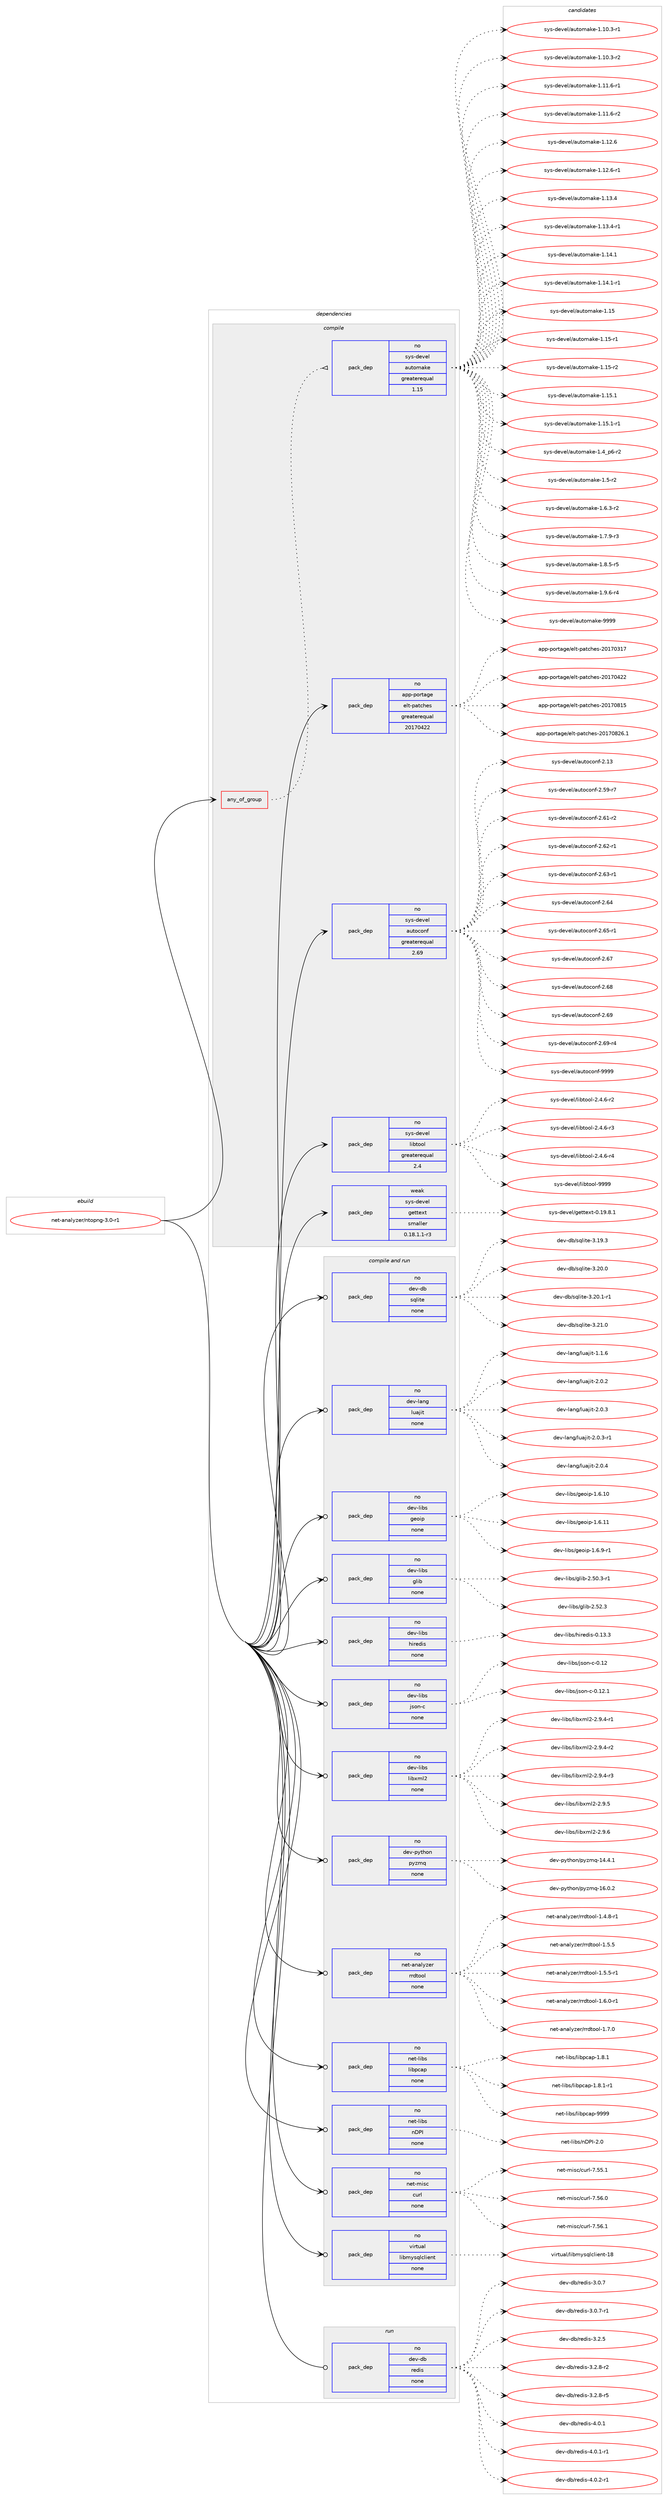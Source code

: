 digraph prolog {

# *************
# Graph options
# *************

newrank=true;
concentrate=true;
compound=true;
graph [rankdir=LR,fontname=Helvetica,fontsize=10,ranksep=1.5];#, ranksep=2.5, nodesep=0.2];
edge  [arrowhead=vee];
node  [fontname=Helvetica,fontsize=10];

# **********
# The ebuild
# **********

subgraph cluster_leftcol {
color=gray;
rank=same;
label=<<i>ebuild</i>>;
id [label="net-analyzer/ntopng-3.0-r1", color=red, width=4, href="../net-analyzer/ntopng-3.0-r1.svg"];
}

# ****************
# The dependencies
# ****************

subgraph cluster_midcol {
color=gray;
label=<<i>dependencies</i>>;
subgraph cluster_compile {
fillcolor="#eeeeee";
style=filled;
label=<<i>compile</i>>;
subgraph any6405 {
dependency402592 [label=<<TABLE BORDER="0" CELLBORDER="1" CELLSPACING="0" CELLPADDING="4"><TR><TD CELLPADDING="10">any_of_group</TD></TR></TABLE>>, shape=none, color=red];subgraph pack296720 {
dependency402593 [label=<<TABLE BORDER="0" CELLBORDER="1" CELLSPACING="0" CELLPADDING="4" WIDTH="220"><TR><TD ROWSPAN="6" CELLPADDING="30">pack_dep</TD></TR><TR><TD WIDTH="110">no</TD></TR><TR><TD>sys-devel</TD></TR><TR><TD>automake</TD></TR><TR><TD>greaterequal</TD></TR><TR><TD>1.15</TD></TR></TABLE>>, shape=none, color=blue];
}
dependency402592:e -> dependency402593:w [weight=20,style="dotted",arrowhead="oinv"];
}
id:e -> dependency402592:w [weight=20,style="solid",arrowhead="vee"];
subgraph pack296721 {
dependency402594 [label=<<TABLE BORDER="0" CELLBORDER="1" CELLSPACING="0" CELLPADDING="4" WIDTH="220"><TR><TD ROWSPAN="6" CELLPADDING="30">pack_dep</TD></TR><TR><TD WIDTH="110">no</TD></TR><TR><TD>app-portage</TD></TR><TR><TD>elt-patches</TD></TR><TR><TD>greaterequal</TD></TR><TR><TD>20170422</TD></TR></TABLE>>, shape=none, color=blue];
}
id:e -> dependency402594:w [weight=20,style="solid",arrowhead="vee"];
subgraph pack296722 {
dependency402595 [label=<<TABLE BORDER="0" CELLBORDER="1" CELLSPACING="0" CELLPADDING="4" WIDTH="220"><TR><TD ROWSPAN="6" CELLPADDING="30">pack_dep</TD></TR><TR><TD WIDTH="110">no</TD></TR><TR><TD>sys-devel</TD></TR><TR><TD>autoconf</TD></TR><TR><TD>greaterequal</TD></TR><TR><TD>2.69</TD></TR></TABLE>>, shape=none, color=blue];
}
id:e -> dependency402595:w [weight=20,style="solid",arrowhead="vee"];
subgraph pack296723 {
dependency402596 [label=<<TABLE BORDER="0" CELLBORDER="1" CELLSPACING="0" CELLPADDING="4" WIDTH="220"><TR><TD ROWSPAN="6" CELLPADDING="30">pack_dep</TD></TR><TR><TD WIDTH="110">no</TD></TR><TR><TD>sys-devel</TD></TR><TR><TD>libtool</TD></TR><TR><TD>greaterequal</TD></TR><TR><TD>2.4</TD></TR></TABLE>>, shape=none, color=blue];
}
id:e -> dependency402596:w [weight=20,style="solid",arrowhead="vee"];
subgraph pack296724 {
dependency402597 [label=<<TABLE BORDER="0" CELLBORDER="1" CELLSPACING="0" CELLPADDING="4" WIDTH="220"><TR><TD ROWSPAN="6" CELLPADDING="30">pack_dep</TD></TR><TR><TD WIDTH="110">weak</TD></TR><TR><TD>sys-devel</TD></TR><TR><TD>gettext</TD></TR><TR><TD>smaller</TD></TR><TR><TD>0.18.1.1-r3</TD></TR></TABLE>>, shape=none, color=blue];
}
id:e -> dependency402597:w [weight=20,style="solid",arrowhead="vee"];
}
subgraph cluster_compileandrun {
fillcolor="#eeeeee";
style=filled;
label=<<i>compile and run</i>>;
subgraph pack296725 {
dependency402598 [label=<<TABLE BORDER="0" CELLBORDER="1" CELLSPACING="0" CELLPADDING="4" WIDTH="220"><TR><TD ROWSPAN="6" CELLPADDING="30">pack_dep</TD></TR><TR><TD WIDTH="110">no</TD></TR><TR><TD>dev-db</TD></TR><TR><TD>sqlite</TD></TR><TR><TD>none</TD></TR><TR><TD></TD></TR></TABLE>>, shape=none, color=blue];
}
id:e -> dependency402598:w [weight=20,style="solid",arrowhead="odotvee"];
subgraph pack296726 {
dependency402599 [label=<<TABLE BORDER="0" CELLBORDER="1" CELLSPACING="0" CELLPADDING="4" WIDTH="220"><TR><TD ROWSPAN="6" CELLPADDING="30">pack_dep</TD></TR><TR><TD WIDTH="110">no</TD></TR><TR><TD>dev-lang</TD></TR><TR><TD>luajit</TD></TR><TR><TD>none</TD></TR><TR><TD></TD></TR></TABLE>>, shape=none, color=blue];
}
id:e -> dependency402599:w [weight=20,style="solid",arrowhead="odotvee"];
subgraph pack296727 {
dependency402600 [label=<<TABLE BORDER="0" CELLBORDER="1" CELLSPACING="0" CELLPADDING="4" WIDTH="220"><TR><TD ROWSPAN="6" CELLPADDING="30">pack_dep</TD></TR><TR><TD WIDTH="110">no</TD></TR><TR><TD>dev-libs</TD></TR><TR><TD>geoip</TD></TR><TR><TD>none</TD></TR><TR><TD></TD></TR></TABLE>>, shape=none, color=blue];
}
id:e -> dependency402600:w [weight=20,style="solid",arrowhead="odotvee"];
subgraph pack296728 {
dependency402601 [label=<<TABLE BORDER="0" CELLBORDER="1" CELLSPACING="0" CELLPADDING="4" WIDTH="220"><TR><TD ROWSPAN="6" CELLPADDING="30">pack_dep</TD></TR><TR><TD WIDTH="110">no</TD></TR><TR><TD>dev-libs</TD></TR><TR><TD>glib</TD></TR><TR><TD>none</TD></TR><TR><TD></TD></TR></TABLE>>, shape=none, color=blue];
}
id:e -> dependency402601:w [weight=20,style="solid",arrowhead="odotvee"];
subgraph pack296729 {
dependency402602 [label=<<TABLE BORDER="0" CELLBORDER="1" CELLSPACING="0" CELLPADDING="4" WIDTH="220"><TR><TD ROWSPAN="6" CELLPADDING="30">pack_dep</TD></TR><TR><TD WIDTH="110">no</TD></TR><TR><TD>dev-libs</TD></TR><TR><TD>hiredis</TD></TR><TR><TD>none</TD></TR><TR><TD></TD></TR></TABLE>>, shape=none, color=blue];
}
id:e -> dependency402602:w [weight=20,style="solid",arrowhead="odotvee"];
subgraph pack296730 {
dependency402603 [label=<<TABLE BORDER="0" CELLBORDER="1" CELLSPACING="0" CELLPADDING="4" WIDTH="220"><TR><TD ROWSPAN="6" CELLPADDING="30">pack_dep</TD></TR><TR><TD WIDTH="110">no</TD></TR><TR><TD>dev-libs</TD></TR><TR><TD>json-c</TD></TR><TR><TD>none</TD></TR><TR><TD></TD></TR></TABLE>>, shape=none, color=blue];
}
id:e -> dependency402603:w [weight=20,style="solid",arrowhead="odotvee"];
subgraph pack296731 {
dependency402604 [label=<<TABLE BORDER="0" CELLBORDER="1" CELLSPACING="0" CELLPADDING="4" WIDTH="220"><TR><TD ROWSPAN="6" CELLPADDING="30">pack_dep</TD></TR><TR><TD WIDTH="110">no</TD></TR><TR><TD>dev-libs</TD></TR><TR><TD>libxml2</TD></TR><TR><TD>none</TD></TR><TR><TD></TD></TR></TABLE>>, shape=none, color=blue];
}
id:e -> dependency402604:w [weight=20,style="solid",arrowhead="odotvee"];
subgraph pack296732 {
dependency402605 [label=<<TABLE BORDER="0" CELLBORDER="1" CELLSPACING="0" CELLPADDING="4" WIDTH="220"><TR><TD ROWSPAN="6" CELLPADDING="30">pack_dep</TD></TR><TR><TD WIDTH="110">no</TD></TR><TR><TD>dev-python</TD></TR><TR><TD>pyzmq</TD></TR><TR><TD>none</TD></TR><TR><TD></TD></TR></TABLE>>, shape=none, color=blue];
}
id:e -> dependency402605:w [weight=20,style="solid",arrowhead="odotvee"];
subgraph pack296733 {
dependency402606 [label=<<TABLE BORDER="0" CELLBORDER="1" CELLSPACING="0" CELLPADDING="4" WIDTH="220"><TR><TD ROWSPAN="6" CELLPADDING="30">pack_dep</TD></TR><TR><TD WIDTH="110">no</TD></TR><TR><TD>net-analyzer</TD></TR><TR><TD>rrdtool</TD></TR><TR><TD>none</TD></TR><TR><TD></TD></TR></TABLE>>, shape=none, color=blue];
}
id:e -> dependency402606:w [weight=20,style="solid",arrowhead="odotvee"];
subgraph pack296734 {
dependency402607 [label=<<TABLE BORDER="0" CELLBORDER="1" CELLSPACING="0" CELLPADDING="4" WIDTH="220"><TR><TD ROWSPAN="6" CELLPADDING="30">pack_dep</TD></TR><TR><TD WIDTH="110">no</TD></TR><TR><TD>net-libs</TD></TR><TR><TD>libpcap</TD></TR><TR><TD>none</TD></TR><TR><TD></TD></TR></TABLE>>, shape=none, color=blue];
}
id:e -> dependency402607:w [weight=20,style="solid",arrowhead="odotvee"];
subgraph pack296735 {
dependency402608 [label=<<TABLE BORDER="0" CELLBORDER="1" CELLSPACING="0" CELLPADDING="4" WIDTH="220"><TR><TD ROWSPAN="6" CELLPADDING="30">pack_dep</TD></TR><TR><TD WIDTH="110">no</TD></TR><TR><TD>net-libs</TD></TR><TR><TD>nDPI</TD></TR><TR><TD>none</TD></TR><TR><TD></TD></TR></TABLE>>, shape=none, color=blue];
}
id:e -> dependency402608:w [weight=20,style="solid",arrowhead="odotvee"];
subgraph pack296736 {
dependency402609 [label=<<TABLE BORDER="0" CELLBORDER="1" CELLSPACING="0" CELLPADDING="4" WIDTH="220"><TR><TD ROWSPAN="6" CELLPADDING="30">pack_dep</TD></TR><TR><TD WIDTH="110">no</TD></TR><TR><TD>net-misc</TD></TR><TR><TD>curl</TD></TR><TR><TD>none</TD></TR><TR><TD></TD></TR></TABLE>>, shape=none, color=blue];
}
id:e -> dependency402609:w [weight=20,style="solid",arrowhead="odotvee"];
subgraph pack296737 {
dependency402610 [label=<<TABLE BORDER="0" CELLBORDER="1" CELLSPACING="0" CELLPADDING="4" WIDTH="220"><TR><TD ROWSPAN="6" CELLPADDING="30">pack_dep</TD></TR><TR><TD WIDTH="110">no</TD></TR><TR><TD>virtual</TD></TR><TR><TD>libmysqlclient</TD></TR><TR><TD>none</TD></TR><TR><TD></TD></TR></TABLE>>, shape=none, color=blue];
}
id:e -> dependency402610:w [weight=20,style="solid",arrowhead="odotvee"];
}
subgraph cluster_run {
fillcolor="#eeeeee";
style=filled;
label=<<i>run</i>>;
subgraph pack296738 {
dependency402611 [label=<<TABLE BORDER="0" CELLBORDER="1" CELLSPACING="0" CELLPADDING="4" WIDTH="220"><TR><TD ROWSPAN="6" CELLPADDING="30">pack_dep</TD></TR><TR><TD WIDTH="110">no</TD></TR><TR><TD>dev-db</TD></TR><TR><TD>redis</TD></TR><TR><TD>none</TD></TR><TR><TD></TD></TR></TABLE>>, shape=none, color=blue];
}
id:e -> dependency402611:w [weight=20,style="solid",arrowhead="odot"];
}
}

# **************
# The candidates
# **************

subgraph cluster_choices {
rank=same;
color=gray;
label=<<i>candidates</i>>;

subgraph choice296720 {
color=black;
nodesep=1;
choice11512111545100101118101108479711711611110997107101454946494846514511449 [label="sys-devel/automake-1.10.3-r1", color=red, width=4,href="../sys-devel/automake-1.10.3-r1.svg"];
choice11512111545100101118101108479711711611110997107101454946494846514511450 [label="sys-devel/automake-1.10.3-r2", color=red, width=4,href="../sys-devel/automake-1.10.3-r2.svg"];
choice11512111545100101118101108479711711611110997107101454946494946544511449 [label="sys-devel/automake-1.11.6-r1", color=red, width=4,href="../sys-devel/automake-1.11.6-r1.svg"];
choice11512111545100101118101108479711711611110997107101454946494946544511450 [label="sys-devel/automake-1.11.6-r2", color=red, width=4,href="../sys-devel/automake-1.11.6-r2.svg"];
choice1151211154510010111810110847971171161111099710710145494649504654 [label="sys-devel/automake-1.12.6", color=red, width=4,href="../sys-devel/automake-1.12.6.svg"];
choice11512111545100101118101108479711711611110997107101454946495046544511449 [label="sys-devel/automake-1.12.6-r1", color=red, width=4,href="../sys-devel/automake-1.12.6-r1.svg"];
choice1151211154510010111810110847971171161111099710710145494649514652 [label="sys-devel/automake-1.13.4", color=red, width=4,href="../sys-devel/automake-1.13.4.svg"];
choice11512111545100101118101108479711711611110997107101454946495146524511449 [label="sys-devel/automake-1.13.4-r1", color=red, width=4,href="../sys-devel/automake-1.13.4-r1.svg"];
choice1151211154510010111810110847971171161111099710710145494649524649 [label="sys-devel/automake-1.14.1", color=red, width=4,href="../sys-devel/automake-1.14.1.svg"];
choice11512111545100101118101108479711711611110997107101454946495246494511449 [label="sys-devel/automake-1.14.1-r1", color=red, width=4,href="../sys-devel/automake-1.14.1-r1.svg"];
choice115121115451001011181011084797117116111109971071014549464953 [label="sys-devel/automake-1.15", color=red, width=4,href="../sys-devel/automake-1.15.svg"];
choice1151211154510010111810110847971171161111099710710145494649534511449 [label="sys-devel/automake-1.15-r1", color=red, width=4,href="../sys-devel/automake-1.15-r1.svg"];
choice1151211154510010111810110847971171161111099710710145494649534511450 [label="sys-devel/automake-1.15-r2", color=red, width=4,href="../sys-devel/automake-1.15-r2.svg"];
choice1151211154510010111810110847971171161111099710710145494649534649 [label="sys-devel/automake-1.15.1", color=red, width=4,href="../sys-devel/automake-1.15.1.svg"];
choice11512111545100101118101108479711711611110997107101454946495346494511449 [label="sys-devel/automake-1.15.1-r1", color=red, width=4,href="../sys-devel/automake-1.15.1-r1.svg"];
choice115121115451001011181011084797117116111109971071014549465295112544511450 [label="sys-devel/automake-1.4_p6-r2", color=red, width=4,href="../sys-devel/automake-1.4_p6-r2.svg"];
choice11512111545100101118101108479711711611110997107101454946534511450 [label="sys-devel/automake-1.5-r2", color=red, width=4,href="../sys-devel/automake-1.5-r2.svg"];
choice115121115451001011181011084797117116111109971071014549465446514511450 [label="sys-devel/automake-1.6.3-r2", color=red, width=4,href="../sys-devel/automake-1.6.3-r2.svg"];
choice115121115451001011181011084797117116111109971071014549465546574511451 [label="sys-devel/automake-1.7.9-r3", color=red, width=4,href="../sys-devel/automake-1.7.9-r3.svg"];
choice115121115451001011181011084797117116111109971071014549465646534511453 [label="sys-devel/automake-1.8.5-r5", color=red, width=4,href="../sys-devel/automake-1.8.5-r5.svg"];
choice115121115451001011181011084797117116111109971071014549465746544511452 [label="sys-devel/automake-1.9.6-r4", color=red, width=4,href="../sys-devel/automake-1.9.6-r4.svg"];
choice115121115451001011181011084797117116111109971071014557575757 [label="sys-devel/automake-9999", color=red, width=4,href="../sys-devel/automake-9999.svg"];
dependency402593:e -> choice11512111545100101118101108479711711611110997107101454946494846514511449:w [style=dotted,weight="100"];
dependency402593:e -> choice11512111545100101118101108479711711611110997107101454946494846514511450:w [style=dotted,weight="100"];
dependency402593:e -> choice11512111545100101118101108479711711611110997107101454946494946544511449:w [style=dotted,weight="100"];
dependency402593:e -> choice11512111545100101118101108479711711611110997107101454946494946544511450:w [style=dotted,weight="100"];
dependency402593:e -> choice1151211154510010111810110847971171161111099710710145494649504654:w [style=dotted,weight="100"];
dependency402593:e -> choice11512111545100101118101108479711711611110997107101454946495046544511449:w [style=dotted,weight="100"];
dependency402593:e -> choice1151211154510010111810110847971171161111099710710145494649514652:w [style=dotted,weight="100"];
dependency402593:e -> choice11512111545100101118101108479711711611110997107101454946495146524511449:w [style=dotted,weight="100"];
dependency402593:e -> choice1151211154510010111810110847971171161111099710710145494649524649:w [style=dotted,weight="100"];
dependency402593:e -> choice11512111545100101118101108479711711611110997107101454946495246494511449:w [style=dotted,weight="100"];
dependency402593:e -> choice115121115451001011181011084797117116111109971071014549464953:w [style=dotted,weight="100"];
dependency402593:e -> choice1151211154510010111810110847971171161111099710710145494649534511449:w [style=dotted,weight="100"];
dependency402593:e -> choice1151211154510010111810110847971171161111099710710145494649534511450:w [style=dotted,weight="100"];
dependency402593:e -> choice1151211154510010111810110847971171161111099710710145494649534649:w [style=dotted,weight="100"];
dependency402593:e -> choice11512111545100101118101108479711711611110997107101454946495346494511449:w [style=dotted,weight="100"];
dependency402593:e -> choice115121115451001011181011084797117116111109971071014549465295112544511450:w [style=dotted,weight="100"];
dependency402593:e -> choice11512111545100101118101108479711711611110997107101454946534511450:w [style=dotted,weight="100"];
dependency402593:e -> choice115121115451001011181011084797117116111109971071014549465446514511450:w [style=dotted,weight="100"];
dependency402593:e -> choice115121115451001011181011084797117116111109971071014549465546574511451:w [style=dotted,weight="100"];
dependency402593:e -> choice115121115451001011181011084797117116111109971071014549465646534511453:w [style=dotted,weight="100"];
dependency402593:e -> choice115121115451001011181011084797117116111109971071014549465746544511452:w [style=dotted,weight="100"];
dependency402593:e -> choice115121115451001011181011084797117116111109971071014557575757:w [style=dotted,weight="100"];
}
subgraph choice296721 {
color=black;
nodesep=1;
choice97112112451121111141169710310147101108116451129711699104101115455048495548514955 [label="app-portage/elt-patches-20170317", color=red, width=4,href="../app-portage/elt-patches-20170317.svg"];
choice97112112451121111141169710310147101108116451129711699104101115455048495548525050 [label="app-portage/elt-patches-20170422", color=red, width=4,href="../app-portage/elt-patches-20170422.svg"];
choice97112112451121111141169710310147101108116451129711699104101115455048495548564953 [label="app-portage/elt-patches-20170815", color=red, width=4,href="../app-portage/elt-patches-20170815.svg"];
choice971121124511211111411697103101471011081164511297116991041011154550484955485650544649 [label="app-portage/elt-patches-20170826.1", color=red, width=4,href="../app-portage/elt-patches-20170826.1.svg"];
dependency402594:e -> choice97112112451121111141169710310147101108116451129711699104101115455048495548514955:w [style=dotted,weight="100"];
dependency402594:e -> choice97112112451121111141169710310147101108116451129711699104101115455048495548525050:w [style=dotted,weight="100"];
dependency402594:e -> choice97112112451121111141169710310147101108116451129711699104101115455048495548564953:w [style=dotted,weight="100"];
dependency402594:e -> choice971121124511211111411697103101471011081164511297116991041011154550484955485650544649:w [style=dotted,weight="100"];
}
subgraph choice296722 {
color=black;
nodesep=1;
choice115121115451001011181011084797117116111991111101024550464951 [label="sys-devel/autoconf-2.13", color=red, width=4,href="../sys-devel/autoconf-2.13.svg"];
choice1151211154510010111810110847971171161119911111010245504653574511455 [label="sys-devel/autoconf-2.59-r7", color=red, width=4,href="../sys-devel/autoconf-2.59-r7.svg"];
choice1151211154510010111810110847971171161119911111010245504654494511450 [label="sys-devel/autoconf-2.61-r2", color=red, width=4,href="../sys-devel/autoconf-2.61-r2.svg"];
choice1151211154510010111810110847971171161119911111010245504654504511449 [label="sys-devel/autoconf-2.62-r1", color=red, width=4,href="../sys-devel/autoconf-2.62-r1.svg"];
choice1151211154510010111810110847971171161119911111010245504654514511449 [label="sys-devel/autoconf-2.63-r1", color=red, width=4,href="../sys-devel/autoconf-2.63-r1.svg"];
choice115121115451001011181011084797117116111991111101024550465452 [label="sys-devel/autoconf-2.64", color=red, width=4,href="../sys-devel/autoconf-2.64.svg"];
choice1151211154510010111810110847971171161119911111010245504654534511449 [label="sys-devel/autoconf-2.65-r1", color=red, width=4,href="../sys-devel/autoconf-2.65-r1.svg"];
choice115121115451001011181011084797117116111991111101024550465455 [label="sys-devel/autoconf-2.67", color=red, width=4,href="../sys-devel/autoconf-2.67.svg"];
choice115121115451001011181011084797117116111991111101024550465456 [label="sys-devel/autoconf-2.68", color=red, width=4,href="../sys-devel/autoconf-2.68.svg"];
choice115121115451001011181011084797117116111991111101024550465457 [label="sys-devel/autoconf-2.69", color=red, width=4,href="../sys-devel/autoconf-2.69.svg"];
choice1151211154510010111810110847971171161119911111010245504654574511452 [label="sys-devel/autoconf-2.69-r4", color=red, width=4,href="../sys-devel/autoconf-2.69-r4.svg"];
choice115121115451001011181011084797117116111991111101024557575757 [label="sys-devel/autoconf-9999", color=red, width=4,href="../sys-devel/autoconf-9999.svg"];
dependency402595:e -> choice115121115451001011181011084797117116111991111101024550464951:w [style=dotted,weight="100"];
dependency402595:e -> choice1151211154510010111810110847971171161119911111010245504653574511455:w [style=dotted,weight="100"];
dependency402595:e -> choice1151211154510010111810110847971171161119911111010245504654494511450:w [style=dotted,weight="100"];
dependency402595:e -> choice1151211154510010111810110847971171161119911111010245504654504511449:w [style=dotted,weight="100"];
dependency402595:e -> choice1151211154510010111810110847971171161119911111010245504654514511449:w [style=dotted,weight="100"];
dependency402595:e -> choice115121115451001011181011084797117116111991111101024550465452:w [style=dotted,weight="100"];
dependency402595:e -> choice1151211154510010111810110847971171161119911111010245504654534511449:w [style=dotted,weight="100"];
dependency402595:e -> choice115121115451001011181011084797117116111991111101024550465455:w [style=dotted,weight="100"];
dependency402595:e -> choice115121115451001011181011084797117116111991111101024550465456:w [style=dotted,weight="100"];
dependency402595:e -> choice115121115451001011181011084797117116111991111101024550465457:w [style=dotted,weight="100"];
dependency402595:e -> choice1151211154510010111810110847971171161119911111010245504654574511452:w [style=dotted,weight="100"];
dependency402595:e -> choice115121115451001011181011084797117116111991111101024557575757:w [style=dotted,weight="100"];
}
subgraph choice296723 {
color=black;
nodesep=1;
choice1151211154510010111810110847108105981161111111084550465246544511450 [label="sys-devel/libtool-2.4.6-r2", color=red, width=4,href="../sys-devel/libtool-2.4.6-r2.svg"];
choice1151211154510010111810110847108105981161111111084550465246544511451 [label="sys-devel/libtool-2.4.6-r3", color=red, width=4,href="../sys-devel/libtool-2.4.6-r3.svg"];
choice1151211154510010111810110847108105981161111111084550465246544511452 [label="sys-devel/libtool-2.4.6-r4", color=red, width=4,href="../sys-devel/libtool-2.4.6-r4.svg"];
choice1151211154510010111810110847108105981161111111084557575757 [label="sys-devel/libtool-9999", color=red, width=4,href="../sys-devel/libtool-9999.svg"];
dependency402596:e -> choice1151211154510010111810110847108105981161111111084550465246544511450:w [style=dotted,weight="100"];
dependency402596:e -> choice1151211154510010111810110847108105981161111111084550465246544511451:w [style=dotted,weight="100"];
dependency402596:e -> choice1151211154510010111810110847108105981161111111084550465246544511452:w [style=dotted,weight="100"];
dependency402596:e -> choice1151211154510010111810110847108105981161111111084557575757:w [style=dotted,weight="100"];
}
subgraph choice296724 {
color=black;
nodesep=1;
choice1151211154510010111810110847103101116116101120116454846495746564649 [label="sys-devel/gettext-0.19.8.1", color=red, width=4,href="../sys-devel/gettext-0.19.8.1.svg"];
dependency402597:e -> choice1151211154510010111810110847103101116116101120116454846495746564649:w [style=dotted,weight="100"];
}
subgraph choice296725 {
color=black;
nodesep=1;
choice10010111845100984711511310810511610145514649574651 [label="dev-db/sqlite-3.19.3", color=red, width=4,href="../dev-db/sqlite-3.19.3.svg"];
choice10010111845100984711511310810511610145514650484648 [label="dev-db/sqlite-3.20.0", color=red, width=4,href="../dev-db/sqlite-3.20.0.svg"];
choice100101118451009847115113108105116101455146504846494511449 [label="dev-db/sqlite-3.20.1-r1", color=red, width=4,href="../dev-db/sqlite-3.20.1-r1.svg"];
choice10010111845100984711511310810511610145514650494648 [label="dev-db/sqlite-3.21.0", color=red, width=4,href="../dev-db/sqlite-3.21.0.svg"];
dependency402598:e -> choice10010111845100984711511310810511610145514649574651:w [style=dotted,weight="100"];
dependency402598:e -> choice10010111845100984711511310810511610145514650484648:w [style=dotted,weight="100"];
dependency402598:e -> choice100101118451009847115113108105116101455146504846494511449:w [style=dotted,weight="100"];
dependency402598:e -> choice10010111845100984711511310810511610145514650494648:w [style=dotted,weight="100"];
}
subgraph choice296726 {
color=black;
nodesep=1;
choice10010111845108971101034710811797106105116454946494654 [label="dev-lang/luajit-1.1.6", color=red, width=4,href="../dev-lang/luajit-1.1.6.svg"];
choice10010111845108971101034710811797106105116455046484650 [label="dev-lang/luajit-2.0.2", color=red, width=4,href="../dev-lang/luajit-2.0.2.svg"];
choice10010111845108971101034710811797106105116455046484651 [label="dev-lang/luajit-2.0.3", color=red, width=4,href="../dev-lang/luajit-2.0.3.svg"];
choice100101118451089711010347108117971061051164550464846514511449 [label="dev-lang/luajit-2.0.3-r1", color=red, width=4,href="../dev-lang/luajit-2.0.3-r1.svg"];
choice10010111845108971101034710811797106105116455046484652 [label="dev-lang/luajit-2.0.4", color=red, width=4,href="../dev-lang/luajit-2.0.4.svg"];
dependency402599:e -> choice10010111845108971101034710811797106105116454946494654:w [style=dotted,weight="100"];
dependency402599:e -> choice10010111845108971101034710811797106105116455046484650:w [style=dotted,weight="100"];
dependency402599:e -> choice10010111845108971101034710811797106105116455046484651:w [style=dotted,weight="100"];
dependency402599:e -> choice100101118451089711010347108117971061051164550464846514511449:w [style=dotted,weight="100"];
dependency402599:e -> choice10010111845108971101034710811797106105116455046484652:w [style=dotted,weight="100"];
}
subgraph choice296727 {
color=black;
nodesep=1;
choice10010111845108105981154710310111110511245494654464948 [label="dev-libs/geoip-1.6.10", color=red, width=4,href="../dev-libs/geoip-1.6.10.svg"];
choice10010111845108105981154710310111110511245494654464949 [label="dev-libs/geoip-1.6.11", color=red, width=4,href="../dev-libs/geoip-1.6.11.svg"];
choice1001011184510810598115471031011111051124549465446574511449 [label="dev-libs/geoip-1.6.9-r1", color=red, width=4,href="../dev-libs/geoip-1.6.9-r1.svg"];
dependency402600:e -> choice10010111845108105981154710310111110511245494654464948:w [style=dotted,weight="100"];
dependency402600:e -> choice10010111845108105981154710310111110511245494654464949:w [style=dotted,weight="100"];
dependency402600:e -> choice1001011184510810598115471031011111051124549465446574511449:w [style=dotted,weight="100"];
}
subgraph choice296728 {
color=black;
nodesep=1;
choice10010111845108105981154710310810598455046534846514511449 [label="dev-libs/glib-2.50.3-r1", color=red, width=4,href="../dev-libs/glib-2.50.3-r1.svg"];
choice1001011184510810598115471031081059845504653504651 [label="dev-libs/glib-2.52.3", color=red, width=4,href="../dev-libs/glib-2.52.3.svg"];
dependency402601:e -> choice10010111845108105981154710310810598455046534846514511449:w [style=dotted,weight="100"];
dependency402601:e -> choice1001011184510810598115471031081059845504653504651:w [style=dotted,weight="100"];
}
subgraph choice296729 {
color=black;
nodesep=1;
choice10010111845108105981154710410511410110010511545484649514651 [label="dev-libs/hiredis-0.13.3", color=red, width=4,href="../dev-libs/hiredis-0.13.3.svg"];
dependency402602:e -> choice10010111845108105981154710410511410110010511545484649514651:w [style=dotted,weight="100"];
}
subgraph choice296730 {
color=black;
nodesep=1;
choice10010111845108105981154710611511111045994548464950 [label="dev-libs/json-c-0.12", color=red, width=4,href="../dev-libs/json-c-0.12.svg"];
choice100101118451081059811547106115111110459945484649504649 [label="dev-libs/json-c-0.12.1", color=red, width=4,href="../dev-libs/json-c-0.12.1.svg"];
dependency402603:e -> choice10010111845108105981154710611511111045994548464950:w [style=dotted,weight="100"];
dependency402603:e -> choice100101118451081059811547106115111110459945484649504649:w [style=dotted,weight="100"];
}
subgraph choice296731 {
color=black;
nodesep=1;
choice10010111845108105981154710810598120109108504550465746524511449 [label="dev-libs/libxml2-2.9.4-r1", color=red, width=4,href="../dev-libs/libxml2-2.9.4-r1.svg"];
choice10010111845108105981154710810598120109108504550465746524511450 [label="dev-libs/libxml2-2.9.4-r2", color=red, width=4,href="../dev-libs/libxml2-2.9.4-r2.svg"];
choice10010111845108105981154710810598120109108504550465746524511451 [label="dev-libs/libxml2-2.9.4-r3", color=red, width=4,href="../dev-libs/libxml2-2.9.4-r3.svg"];
choice1001011184510810598115471081059812010910850455046574653 [label="dev-libs/libxml2-2.9.5", color=red, width=4,href="../dev-libs/libxml2-2.9.5.svg"];
choice1001011184510810598115471081059812010910850455046574654 [label="dev-libs/libxml2-2.9.6", color=red, width=4,href="../dev-libs/libxml2-2.9.6.svg"];
dependency402604:e -> choice10010111845108105981154710810598120109108504550465746524511449:w [style=dotted,weight="100"];
dependency402604:e -> choice10010111845108105981154710810598120109108504550465746524511450:w [style=dotted,weight="100"];
dependency402604:e -> choice10010111845108105981154710810598120109108504550465746524511451:w [style=dotted,weight="100"];
dependency402604:e -> choice1001011184510810598115471081059812010910850455046574653:w [style=dotted,weight="100"];
dependency402604:e -> choice1001011184510810598115471081059812010910850455046574654:w [style=dotted,weight="100"];
}
subgraph choice296732 {
color=black;
nodesep=1;
choice100101118451121211161041111104711212112210911345495246524649 [label="dev-python/pyzmq-14.4.1", color=red, width=4,href="../dev-python/pyzmq-14.4.1.svg"];
choice100101118451121211161041111104711212112210911345495446484650 [label="dev-python/pyzmq-16.0.2", color=red, width=4,href="../dev-python/pyzmq-16.0.2.svg"];
dependency402605:e -> choice100101118451121211161041111104711212112210911345495246524649:w [style=dotted,weight="100"];
dependency402605:e -> choice100101118451121211161041111104711212112210911345495446484650:w [style=dotted,weight="100"];
}
subgraph choice296733 {
color=black;
nodesep=1;
choice110101116459711097108121122101114471141141001161111111084549465246564511449 [label="net-analyzer/rrdtool-1.4.8-r1", color=red, width=4,href="../net-analyzer/rrdtool-1.4.8-r1.svg"];
choice11010111645971109710812112210111447114114100116111111108454946534653 [label="net-analyzer/rrdtool-1.5.5", color=red, width=4,href="../net-analyzer/rrdtool-1.5.5.svg"];
choice110101116459711097108121122101114471141141001161111111084549465346534511449 [label="net-analyzer/rrdtool-1.5.5-r1", color=red, width=4,href="../net-analyzer/rrdtool-1.5.5-r1.svg"];
choice110101116459711097108121122101114471141141001161111111084549465446484511449 [label="net-analyzer/rrdtool-1.6.0-r1", color=red, width=4,href="../net-analyzer/rrdtool-1.6.0-r1.svg"];
choice11010111645971109710812112210111447114114100116111111108454946554648 [label="net-analyzer/rrdtool-1.7.0", color=red, width=4,href="../net-analyzer/rrdtool-1.7.0.svg"];
dependency402606:e -> choice110101116459711097108121122101114471141141001161111111084549465246564511449:w [style=dotted,weight="100"];
dependency402606:e -> choice11010111645971109710812112210111447114114100116111111108454946534653:w [style=dotted,weight="100"];
dependency402606:e -> choice110101116459711097108121122101114471141141001161111111084549465346534511449:w [style=dotted,weight="100"];
dependency402606:e -> choice110101116459711097108121122101114471141141001161111111084549465446484511449:w [style=dotted,weight="100"];
dependency402606:e -> choice11010111645971109710812112210111447114114100116111111108454946554648:w [style=dotted,weight="100"];
}
subgraph choice296734 {
color=black;
nodesep=1;
choice110101116451081059811547108105981129997112454946564649 [label="net-libs/libpcap-1.8.1", color=red, width=4,href="../net-libs/libpcap-1.8.1.svg"];
choice1101011164510810598115471081059811299971124549465646494511449 [label="net-libs/libpcap-1.8.1-r1", color=red, width=4,href="../net-libs/libpcap-1.8.1-r1.svg"];
choice1101011164510810598115471081059811299971124557575757 [label="net-libs/libpcap-9999", color=red, width=4,href="../net-libs/libpcap-9999.svg"];
dependency402607:e -> choice110101116451081059811547108105981129997112454946564649:w [style=dotted,weight="100"];
dependency402607:e -> choice1101011164510810598115471081059811299971124549465646494511449:w [style=dotted,weight="100"];
dependency402607:e -> choice1101011164510810598115471081059811299971124557575757:w [style=dotted,weight="100"];
}
subgraph choice296735 {
color=black;
nodesep=1;
choice11010111645108105981154711068807345504648 [label="net-libs/nDPI-2.0", color=red, width=4,href="../net-libs/nDPI-2.0.svg"];
dependency402608:e -> choice11010111645108105981154711068807345504648:w [style=dotted,weight="100"];
}
subgraph choice296736 {
color=black;
nodesep=1;
choice1101011164510910511599479911711410845554653534649 [label="net-misc/curl-7.55.1", color=red, width=4,href="../net-misc/curl-7.55.1.svg"];
choice1101011164510910511599479911711410845554653544648 [label="net-misc/curl-7.56.0", color=red, width=4,href="../net-misc/curl-7.56.0.svg"];
choice1101011164510910511599479911711410845554653544649 [label="net-misc/curl-7.56.1", color=red, width=4,href="../net-misc/curl-7.56.1.svg"];
dependency402609:e -> choice1101011164510910511599479911711410845554653534649:w [style=dotted,weight="100"];
dependency402609:e -> choice1101011164510910511599479911711410845554653544648:w [style=dotted,weight="100"];
dependency402609:e -> choice1101011164510910511599479911711410845554653544649:w [style=dotted,weight="100"];
}
subgraph choice296737 {
color=black;
nodesep=1;
choice11810511411611797108471081059810912111511310899108105101110116454956 [label="virtual/libmysqlclient-18", color=red, width=4,href="../virtual/libmysqlclient-18.svg"];
dependency402610:e -> choice11810511411611797108471081059810912111511310899108105101110116454956:w [style=dotted,weight="100"];
}
subgraph choice296738 {
color=black;
nodesep=1;
choice100101118451009847114101100105115455146484655 [label="dev-db/redis-3.0.7", color=red, width=4,href="../dev-db/redis-3.0.7.svg"];
choice1001011184510098471141011001051154551464846554511449 [label="dev-db/redis-3.0.7-r1", color=red, width=4,href="../dev-db/redis-3.0.7-r1.svg"];
choice100101118451009847114101100105115455146504653 [label="dev-db/redis-3.2.5", color=red, width=4,href="../dev-db/redis-3.2.5.svg"];
choice1001011184510098471141011001051154551465046564511450 [label="dev-db/redis-3.2.8-r2", color=red, width=4,href="../dev-db/redis-3.2.8-r2.svg"];
choice1001011184510098471141011001051154551465046564511453 [label="dev-db/redis-3.2.8-r5", color=red, width=4,href="../dev-db/redis-3.2.8-r5.svg"];
choice100101118451009847114101100105115455246484649 [label="dev-db/redis-4.0.1", color=red, width=4,href="../dev-db/redis-4.0.1.svg"];
choice1001011184510098471141011001051154552464846494511449 [label="dev-db/redis-4.0.1-r1", color=red, width=4,href="../dev-db/redis-4.0.1-r1.svg"];
choice1001011184510098471141011001051154552464846504511449 [label="dev-db/redis-4.0.2-r1", color=red, width=4,href="../dev-db/redis-4.0.2-r1.svg"];
dependency402611:e -> choice100101118451009847114101100105115455146484655:w [style=dotted,weight="100"];
dependency402611:e -> choice1001011184510098471141011001051154551464846554511449:w [style=dotted,weight="100"];
dependency402611:e -> choice100101118451009847114101100105115455146504653:w [style=dotted,weight="100"];
dependency402611:e -> choice1001011184510098471141011001051154551465046564511450:w [style=dotted,weight="100"];
dependency402611:e -> choice1001011184510098471141011001051154551465046564511453:w [style=dotted,weight="100"];
dependency402611:e -> choice100101118451009847114101100105115455246484649:w [style=dotted,weight="100"];
dependency402611:e -> choice1001011184510098471141011001051154552464846494511449:w [style=dotted,weight="100"];
dependency402611:e -> choice1001011184510098471141011001051154552464846504511449:w [style=dotted,weight="100"];
}
}

}

